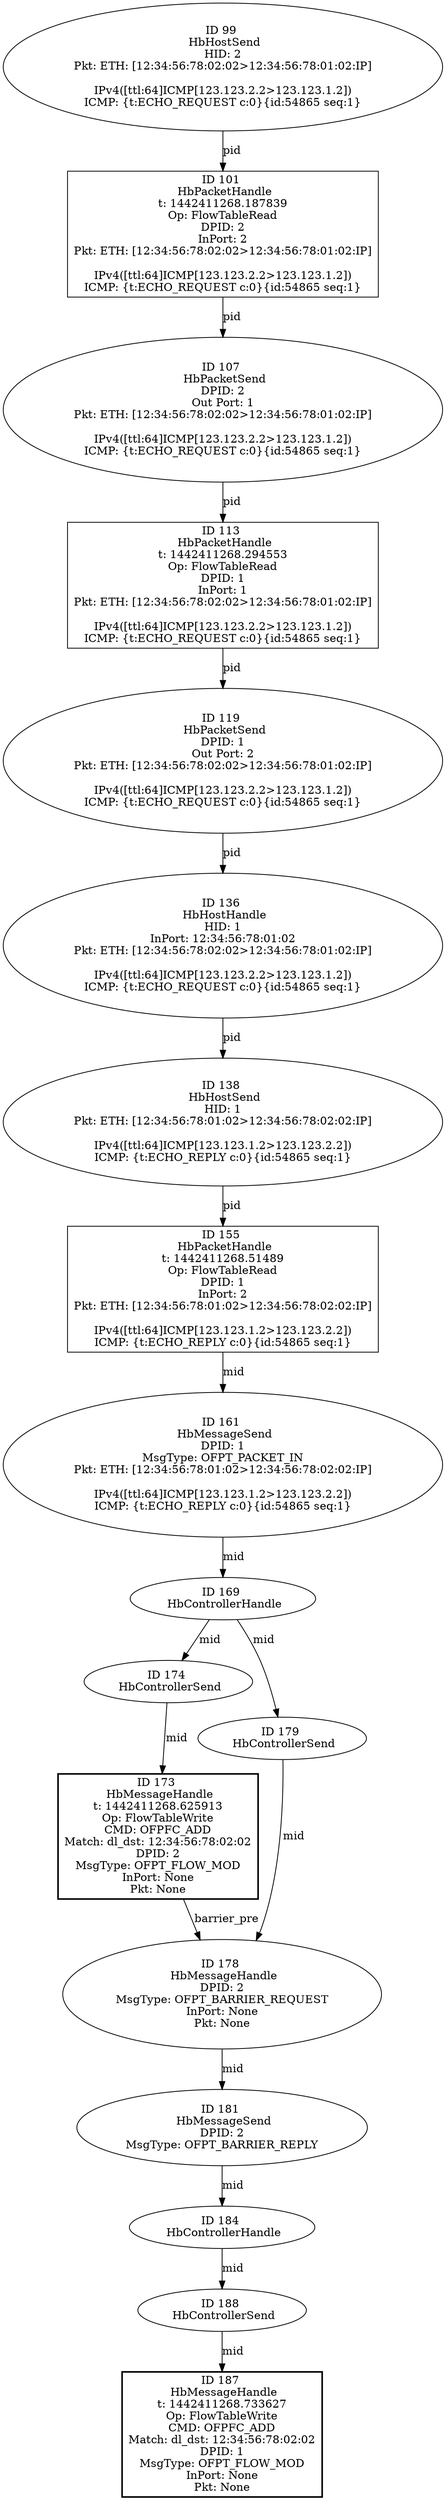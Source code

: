 strict digraph G {
161 [shape=oval, event=<hb_events.HbMessageSend object at 0x1089e8210>, label="ID 161 
 HbMessageSend
DPID: 1
MsgType: OFPT_PACKET_IN
Pkt: ETH: [12:34:56:78:01:02>12:34:56:78:02:02:IP]

IPv4([ttl:64]ICMP[123.123.1.2>123.123.2.2])
ICMP: {t:ECHO_REPLY c:0}{id:54865 seq:1}"];
99 [shape=oval, event=<hb_events.HbHostSend object at 0x1089c8310>, label="ID 99 
 HbHostSend
HID: 2
Pkt: ETH: [12:34:56:78:02:02>12:34:56:78:01:02:IP]

IPv4([ttl:64]ICMP[123.123.2.2>123.123.1.2])
ICMP: {t:ECHO_REQUEST c:0}{id:54865 seq:1}"];
101 [shape=box, event=<hb_events.HbPacketHandle object at 0x1089c8790>, label="ID 101 
 HbPacketHandle
t: 1442411268.187839
Op: FlowTableRead
DPID: 2
InPort: 2
Pkt: ETH: [12:34:56:78:02:02>12:34:56:78:01:02:IP]

IPv4([ttl:64]ICMP[123.123.2.2>123.123.1.2])
ICMP: {t:ECHO_REQUEST c:0}{id:54865 seq:1}"];
136 [shape=oval, event=<hb_events.HbHostHandle object at 0x1089d8c50>, label="ID 136 
 HbHostHandle
HID: 1
InPort: 12:34:56:78:01:02
Pkt: ETH: [12:34:56:78:02:02>12:34:56:78:01:02:IP]

IPv4([ttl:64]ICMP[123.123.2.2>123.123.1.2])
ICMP: {t:ECHO_REQUEST c:0}{id:54865 seq:1}"];
169 [shape=oval, event=<hb_events.HbControllerHandle object at 0x1089e84d0>, label="ID 169 
 HbControllerHandle"];
138 [shape=oval, event=<hb_events.HbHostSend object at 0x1089d8e90>, label="ID 138 
 HbHostSend
HID: 1
Pkt: ETH: [12:34:56:78:01:02>12:34:56:78:02:02:IP]

IPv4([ttl:64]ICMP[123.123.1.2>123.123.2.2])
ICMP: {t:ECHO_REPLY c:0}{id:54865 seq:1}"];
107 [shape=oval, event=<hb_events.HbPacketSend object at 0x1089c8c10>, label="ID 107 
 HbPacketSend
DPID: 2
Out Port: 1
Pkt: ETH: [12:34:56:78:02:02>12:34:56:78:01:02:IP]

IPv4([ttl:64]ICMP[123.123.2.2>123.123.1.2])
ICMP: {t:ECHO_REQUEST c:0}{id:54865 seq:1}"];
173 [event=<hb_events.HbMessageHandle object at 0x1089e8a90>, shape=box, style=bold, label="ID 173 
 HbMessageHandle
t: 1442411268.625913
Op: FlowTableWrite
CMD: OFPFC_ADD
Match: dl_dst: 12:34:56:78:02:02
DPID: 2
MsgType: OFPT_FLOW_MOD
InPort: None
Pkt: None"];
174 [shape=oval, event=<hb_events.HbControllerSend object at 0x1089e8350>, label="ID 174 
 HbControllerSend"];
113 [shape=box, event=<hb_events.HbPacketHandle object at 0x1089d1650>, label="ID 113 
 HbPacketHandle
t: 1442411268.294553
Op: FlowTableRead
DPID: 1
InPort: 1
Pkt: ETH: [12:34:56:78:02:02>12:34:56:78:01:02:IP]

IPv4([ttl:64]ICMP[123.123.2.2>123.123.1.2])
ICMP: {t:ECHO_REQUEST c:0}{id:54865 seq:1}"];
178 [shape=oval, event=<hb_events.HbMessageHandle object at 0x1089e8c10>, label="ID 178 
 HbMessageHandle
DPID: 2
MsgType: OFPT_BARRIER_REQUEST
InPort: None
Pkt: None"];
179 [shape=oval, event=<hb_events.HbControllerSend object at 0x1089e8b50>, label="ID 179 
 HbControllerSend"];
155 [shape=box, event=<hb_events.HbPacketHandle object at 0x1089e0450>, label="ID 155 
 HbPacketHandle
t: 1442411268.51489
Op: FlowTableRead
DPID: 1
InPort: 2
Pkt: ETH: [12:34:56:78:01:02>12:34:56:78:02:02:IP]

IPv4([ttl:64]ICMP[123.123.1.2>123.123.2.2])
ICMP: {t:ECHO_REPLY c:0}{id:54865 seq:1}"];
181 [shape=oval, event=<hb_events.HbMessageSend object at 0x1089e8d10>, label="ID 181 
 HbMessageSend
DPID: 2
MsgType: OFPT_BARRIER_REPLY"];
119 [shape=oval, event=<hb_events.HbPacketSend object at 0x1089d1ad0>, label="ID 119 
 HbPacketSend
DPID: 1
Out Port: 2
Pkt: ETH: [12:34:56:78:02:02>12:34:56:78:01:02:IP]

IPv4([ttl:64]ICMP[123.123.2.2>123.123.1.2])
ICMP: {t:ECHO_REQUEST c:0}{id:54865 seq:1}"];
184 [shape=oval, event=<hb_events.HbControllerHandle object at 0x1089e8cd0>, label="ID 184 
 HbControllerHandle"];
187 [event=<hb_events.HbMessageHandle object at 0x1089e8610>, shape=box, style=bold, label="ID 187 
 HbMessageHandle
t: 1442411268.733627
Op: FlowTableWrite
CMD: OFPFC_ADD
Match: dl_dst: 12:34:56:78:02:02
DPID: 1
MsgType: OFPT_FLOW_MOD
InPort: None
Pkt: None"];
188 [shape=oval, event=<hb_events.HbControllerSend object at 0x1089e8c90>, label="ID 188 
 HbControllerSend"];
161 -> 169  [rel=mid, label=mid];
99 -> 101  [rel=pid, label=pid];
101 -> 107  [rel=pid, label=pid];
136 -> 138  [rel=pid, label=pid];
169 -> 179  [rel=mid, label=mid];
169 -> 174  [rel=mid, label=mid];
138 -> 155  [rel=pid, label=pid];
107 -> 113  [rel=pid, label=pid];
173 -> 178  [rel=barrier_pre, label=barrier_pre];
174 -> 173  [rel=mid, label=mid];
113 -> 119  [rel=pid, label=pid];
178 -> 181  [rel=mid, label=mid];
179 -> 178  [rel=mid, label=mid];
181 -> 184  [rel=mid, label=mid];
119 -> 136  [rel=pid, label=pid];
184 -> 188  [rel=mid, label=mid];
155 -> 161  [rel=mid, label=mid];
188 -> 187  [rel=mid, label=mid];
}
